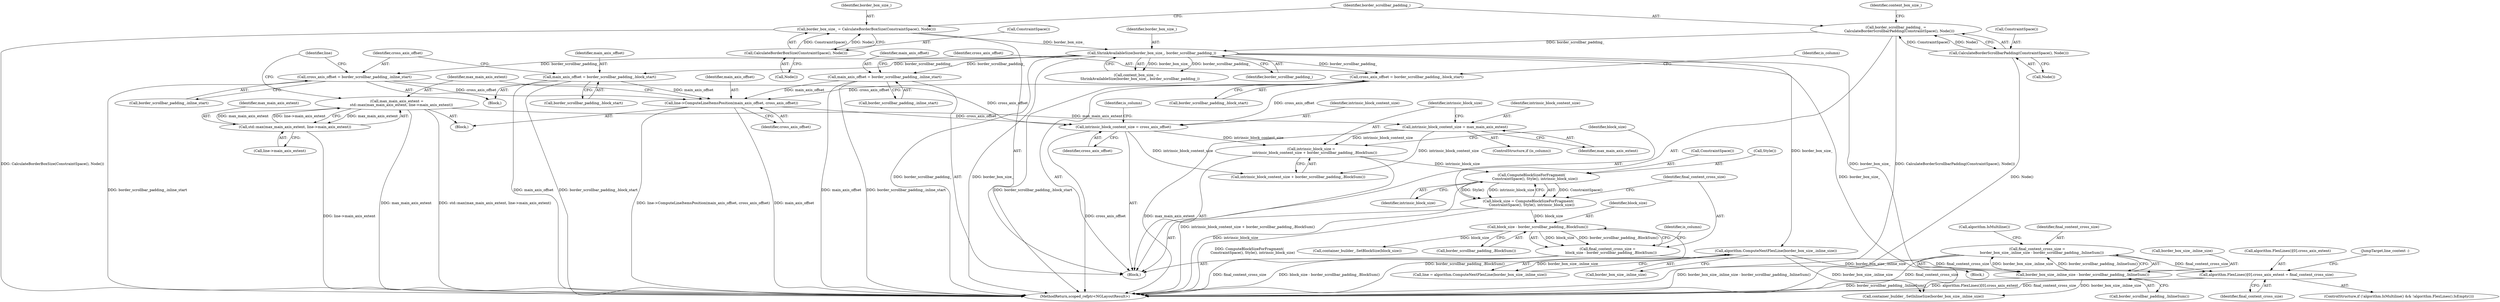 digraph "0_Chrome_69ec52bd0b32622770a25952386596ccb4ad6434@array" {
"1000524" [label="(Call,algorithm.FlexLines()[0].cross_axis_extent = final_content_cross_size)"];
"1000511" [label="(Call,final_content_cross_size =\n        border_box_size_.inline_size - border_scrollbar_padding_.InlineSum())"];
"1000513" [label="(Call,border_box_size_.inline_size - border_scrollbar_padding_.InlineSum())"];
"1000343" [label="(Call,algorithm.ComputeNextFlexLine(border_box_size_.inline_size))"];
"1000137" [label="(Call,ShrinkAvailableSize(border_box_size_, border_scrollbar_padding_))"];
"1000125" [label="(Call,border_box_size_ = CalculateBorderBoxSize(ConstraintSpace(), Node()))"];
"1000127" [label="(Call,CalculateBorderBoxSize(ConstraintSpace(), Node()))"];
"1000130" [label="(Call,border_scrollbar_padding_ =\n      CalculateBorderScrollbarPadding(ConstraintSpace(), Node()))"];
"1000132" [label="(Call,CalculateBorderScrollbarPadding(ConstraintSpace(), Node()))"];
"1000503" [label="(Call,final_content_cross_size =\n      block_size - border_scrollbar_padding_.BlockSum())"];
"1000505" [label="(Call,block_size - border_scrollbar_padding_.BlockSum())"];
"1000496" [label="(Call,block_size = ComputeBlockSizeForFragment(\n      ConstraintSpace(), Style(), intrinsic_block_size))"];
"1000498" [label="(Call,ComputeBlockSizeForFragment(\n      ConstraintSpace(), Style(), intrinsic_block_size))"];
"1000490" [label="(Call,intrinsic_block_size =\n      intrinsic_block_content_size + border_scrollbar_padding_.BlockSum())"];
"1000486" [label="(Call,intrinsic_block_content_size = max_main_axis_extent)"];
"1000473" [label="(Call,max_main_axis_extent =\n        std::max(max_main_axis_extent, line->main_axis_extent))"];
"1000475" [label="(Call,std::max(max_main_axis_extent, line->main_axis_extent))"];
"1000481" [label="(Call,intrinsic_block_content_size = cross_axis_offset)"];
"1000333" [label="(Call,cross_axis_offset = border_scrollbar_padding_.inline_start)"];
"1000470" [label="(Call,line->ComputeLineItemsPosition(main_axis_offset, cross_axis_offset))"];
"1000314" [label="(Call,main_axis_offset = border_scrollbar_padding_.inline_start)"];
"1000328" [label="(Call,main_axis_offset = border_scrollbar_padding_.block_start)"];
"1000320" [label="(Call,cross_axis_offset = border_scrollbar_padding_.block_start)"];
"1000133" [label="(Call,ConstraintSpace())"];
"1000596" [label="(Call,container_builder_.SetInlineSize(border_box_size_.inline_size))"];
"1000330" [label="(Call,border_scrollbar_padding_.block_start)"];
"1000496" [label="(Call,block_size = ComputeBlockSizeForFragment(\n      ConstraintSpace(), Style(), intrinsic_block_size))"];
"1000610" [label="(MethodReturn,scoped_refptr<NGLayoutResult>)"];
"1000488" [label="(Identifier,max_main_axis_extent)"];
"1000477" [label="(Call,line->main_axis_extent)"];
"1000137" [label="(Call,ShrinkAvailableSize(border_box_size_, border_scrollbar_padding_))"];
"1000128" [label="(Call,ConstraintSpace())"];
"1000491" [label="(Identifier,intrinsic_block_size)"];
"1000327" [label="(Block,)"];
"1000476" [label="(Identifier,max_main_axis_extent)"];
"1000517" [label="(Call,border_scrollbar_padding_.InlineSum())"];
"1000524" [label="(Call,algorithm.FlexLines()[0].cross_axis_extent = final_content_cross_size)"];
"1000499" [label="(Call,ConstraintSpace())"];
"1000321" [label="(Identifier,cross_axis_offset)"];
"1000329" [label="(Identifier,main_axis_offset)"];
"1000507" [label="(Call,border_scrollbar_padding_.BlockSum())"];
"1000134" [label="(Call,Node())"];
"1000525" [label="(Call,algorithm.FlexLines()[0].cross_axis_extent)"];
"1000509" [label="(Identifier,is_column)"];
"1000343" [label="(Call,algorithm.ComputeNextFlexLine(border_box_size_.inline_size))"];
"1000492" [label="(Call,intrinsic_block_content_size + border_scrollbar_padding_.BlockSum())"];
"1000342" [label="(Identifier,line)"];
"1000125" [label="(Call,border_box_size_ = CalculateBorderBoxSize(ConstraintSpace(), Node()))"];
"1000314" [label="(Call,main_axis_offset = border_scrollbar_padding_.inline_start)"];
"1000513" [label="(Call,border_box_size_.inline_size - border_scrollbar_padding_.InlineSum())"];
"1000333" [label="(Call,cross_axis_offset = border_scrollbar_padding_.inline_start)"];
"1000484" [label="(ControlStructure,if (is_column))"];
"1000514" [label="(Call,border_box_size_.inline_size)"];
"1000503" [label="(Call,final_content_cross_size =\n      block_size - border_scrollbar_padding_.BlockSum())"];
"1000521" [label="(Call,algorithm.IsMultiline())"];
"1000335" [label="(Call,border_scrollbar_padding_.inline_start)"];
"1000505" [label="(Call,block_size - border_scrollbar_padding_.BlockSum())"];
"1000315" [label="(Identifier,main_axis_offset)"];
"1000344" [label="(Call,border_box_size_.inline_size)"];
"1000129" [label="(Call,Node())"];
"1000531" [label="(JumpTarget,line_context :)"];
"1000138" [label="(Identifier,border_box_size_)"];
"1000485" [label="(Identifier,is_column)"];
"1000127" [label="(Call,CalculateBorderBoxSize(ConstraintSpace(), Node()))"];
"1000475" [label="(Call,std::max(max_main_axis_extent, line->main_axis_extent))"];
"1000341" [label="(Call,line = algorithm.ComputeNextFlexLine(border_box_size_.inline_size))"];
"1000510" [label="(Block,)"];
"1000130" [label="(Call,border_scrollbar_padding_ =\n      CalculateBorderScrollbarPadding(ConstraintSpace(), Node()))"];
"1000126" [label="(Identifier,border_box_size_)"];
"1000500" [label="(Call,Style())"];
"1000472" [label="(Identifier,cross_axis_offset)"];
"1000498" [label="(Call,ComputeBlockSizeForFragment(\n      ConstraintSpace(), Style(), intrinsic_block_size))"];
"1000328" [label="(Call,main_axis_offset = border_scrollbar_padding_.block_start)"];
"1000501" [label="(Identifier,intrinsic_block_size)"];
"1000487" [label="(Identifier,intrinsic_block_content_size)"];
"1000107" [label="(Block,)"];
"1000135" [label="(Call,content_box_size_ =\n      ShrinkAvailableSize(border_box_size_, border_scrollbar_padding_))"];
"1000139" [label="(Identifier,border_scrollbar_padding_)"];
"1000490" [label="(Call,intrinsic_block_size =\n      intrinsic_block_content_size + border_scrollbar_padding_.BlockSum())"];
"1000473" [label="(Call,max_main_axis_extent =\n        std::max(max_main_axis_extent, line->main_axis_extent))"];
"1000483" [label="(Identifier,cross_axis_offset)"];
"1000326" [label="(Identifier,is_column)"];
"1000518" [label="(ControlStructure,if (!algorithm.IsMultiline() && !algorithm.FlexLines().IsEmpty()))"];
"1000497" [label="(Identifier,block_size)"];
"1000482" [label="(Identifier,intrinsic_block_content_size)"];
"1000530" [label="(Identifier,final_content_cross_size)"];
"1000132" [label="(Call,CalculateBorderScrollbarPadding(ConstraintSpace(), Node()))"];
"1000504" [label="(Identifier,final_content_cross_size)"];
"1000511" [label="(Call,final_content_cross_size =\n        border_box_size_.inline_size - border_scrollbar_padding_.InlineSum())"];
"1000334" [label="(Identifier,cross_axis_offset)"];
"1000470" [label="(Call,line->ComputeLineItemsPosition(main_axis_offset, cross_axis_offset))"];
"1000506" [label="(Identifier,block_size)"];
"1000347" [label="(Block,)"];
"1000486" [label="(Call,intrinsic_block_content_size = max_main_axis_extent)"];
"1000474" [label="(Identifier,max_main_axis_extent)"];
"1000131" [label="(Identifier,border_scrollbar_padding_)"];
"1000594" [label="(Call,container_builder_.SetBlockSize(block_size))"];
"1000481" [label="(Call,intrinsic_block_content_size = cross_axis_offset)"];
"1000471" [label="(Identifier,main_axis_offset)"];
"1000512" [label="(Identifier,final_content_cross_size)"];
"1000316" [label="(Call,border_scrollbar_padding_.inline_start)"];
"1000322" [label="(Call,border_scrollbar_padding_.block_start)"];
"1000320" [label="(Call,cross_axis_offset = border_scrollbar_padding_.block_start)"];
"1000136" [label="(Identifier,content_box_size_)"];
"1000524" -> "1000518"  [label="AST: "];
"1000524" -> "1000530"  [label="CFG: "];
"1000525" -> "1000524"  [label="AST: "];
"1000530" -> "1000524"  [label="AST: "];
"1000531" -> "1000524"  [label="CFG: "];
"1000524" -> "1000610"  [label="DDG: algorithm.FlexLines()[0].cross_axis_extent"];
"1000524" -> "1000610"  [label="DDG: final_content_cross_size"];
"1000511" -> "1000524"  [label="DDG: final_content_cross_size"];
"1000503" -> "1000524"  [label="DDG: final_content_cross_size"];
"1000511" -> "1000510"  [label="AST: "];
"1000511" -> "1000513"  [label="CFG: "];
"1000512" -> "1000511"  [label="AST: "];
"1000513" -> "1000511"  [label="AST: "];
"1000521" -> "1000511"  [label="CFG: "];
"1000511" -> "1000610"  [label="DDG: border_box_size_.inline_size - border_scrollbar_padding_.InlineSum()"];
"1000511" -> "1000610"  [label="DDG: final_content_cross_size"];
"1000513" -> "1000511"  [label="DDG: border_box_size_.inline_size"];
"1000513" -> "1000511"  [label="DDG: border_scrollbar_padding_.InlineSum()"];
"1000513" -> "1000517"  [label="CFG: "];
"1000514" -> "1000513"  [label="AST: "];
"1000517" -> "1000513"  [label="AST: "];
"1000513" -> "1000610"  [label="DDG: border_scrollbar_padding_.InlineSum()"];
"1000343" -> "1000513"  [label="DDG: border_box_size_.inline_size"];
"1000137" -> "1000513"  [label="DDG: border_box_size_"];
"1000513" -> "1000596"  [label="DDG: border_box_size_.inline_size"];
"1000343" -> "1000341"  [label="AST: "];
"1000343" -> "1000344"  [label="CFG: "];
"1000344" -> "1000343"  [label="AST: "];
"1000341" -> "1000343"  [label="CFG: "];
"1000343" -> "1000341"  [label="DDG: border_box_size_.inline_size"];
"1000137" -> "1000343"  [label="DDG: border_box_size_"];
"1000343" -> "1000596"  [label="DDG: border_box_size_.inline_size"];
"1000137" -> "1000135"  [label="AST: "];
"1000137" -> "1000139"  [label="CFG: "];
"1000138" -> "1000137"  [label="AST: "];
"1000139" -> "1000137"  [label="AST: "];
"1000135" -> "1000137"  [label="CFG: "];
"1000137" -> "1000610"  [label="DDG: border_scrollbar_padding_"];
"1000137" -> "1000610"  [label="DDG: border_box_size_"];
"1000137" -> "1000135"  [label="DDG: border_box_size_"];
"1000137" -> "1000135"  [label="DDG: border_scrollbar_padding_"];
"1000125" -> "1000137"  [label="DDG: border_box_size_"];
"1000130" -> "1000137"  [label="DDG: border_scrollbar_padding_"];
"1000137" -> "1000314"  [label="DDG: border_scrollbar_padding_"];
"1000137" -> "1000320"  [label="DDG: border_scrollbar_padding_"];
"1000137" -> "1000328"  [label="DDG: border_scrollbar_padding_"];
"1000137" -> "1000333"  [label="DDG: border_scrollbar_padding_"];
"1000137" -> "1000596"  [label="DDG: border_box_size_"];
"1000125" -> "1000107"  [label="AST: "];
"1000125" -> "1000127"  [label="CFG: "];
"1000126" -> "1000125"  [label="AST: "];
"1000127" -> "1000125"  [label="AST: "];
"1000131" -> "1000125"  [label="CFG: "];
"1000125" -> "1000610"  [label="DDG: CalculateBorderBoxSize(ConstraintSpace(), Node())"];
"1000127" -> "1000125"  [label="DDG: ConstraintSpace()"];
"1000127" -> "1000125"  [label="DDG: Node()"];
"1000127" -> "1000129"  [label="CFG: "];
"1000128" -> "1000127"  [label="AST: "];
"1000129" -> "1000127"  [label="AST: "];
"1000130" -> "1000107"  [label="AST: "];
"1000130" -> "1000132"  [label="CFG: "];
"1000131" -> "1000130"  [label="AST: "];
"1000132" -> "1000130"  [label="AST: "];
"1000136" -> "1000130"  [label="CFG: "];
"1000130" -> "1000610"  [label="DDG: CalculateBorderScrollbarPadding(ConstraintSpace(), Node())"];
"1000132" -> "1000130"  [label="DDG: ConstraintSpace()"];
"1000132" -> "1000130"  [label="DDG: Node()"];
"1000132" -> "1000134"  [label="CFG: "];
"1000133" -> "1000132"  [label="AST: "];
"1000134" -> "1000132"  [label="AST: "];
"1000132" -> "1000610"  [label="DDG: Node()"];
"1000503" -> "1000107"  [label="AST: "];
"1000503" -> "1000505"  [label="CFG: "];
"1000504" -> "1000503"  [label="AST: "];
"1000505" -> "1000503"  [label="AST: "];
"1000509" -> "1000503"  [label="CFG: "];
"1000503" -> "1000610"  [label="DDG: block_size - border_scrollbar_padding_.BlockSum()"];
"1000503" -> "1000610"  [label="DDG: final_content_cross_size"];
"1000505" -> "1000503"  [label="DDG: block_size"];
"1000505" -> "1000503"  [label="DDG: border_scrollbar_padding_.BlockSum()"];
"1000505" -> "1000507"  [label="CFG: "];
"1000506" -> "1000505"  [label="AST: "];
"1000507" -> "1000505"  [label="AST: "];
"1000505" -> "1000610"  [label="DDG: border_scrollbar_padding_.BlockSum()"];
"1000496" -> "1000505"  [label="DDG: block_size"];
"1000505" -> "1000594"  [label="DDG: block_size"];
"1000496" -> "1000107"  [label="AST: "];
"1000496" -> "1000498"  [label="CFG: "];
"1000497" -> "1000496"  [label="AST: "];
"1000498" -> "1000496"  [label="AST: "];
"1000504" -> "1000496"  [label="CFG: "];
"1000496" -> "1000610"  [label="DDG: ComputeBlockSizeForFragment(\n      ConstraintSpace(), Style(), intrinsic_block_size)"];
"1000498" -> "1000496"  [label="DDG: ConstraintSpace()"];
"1000498" -> "1000496"  [label="DDG: Style()"];
"1000498" -> "1000496"  [label="DDG: intrinsic_block_size"];
"1000498" -> "1000501"  [label="CFG: "];
"1000499" -> "1000498"  [label="AST: "];
"1000500" -> "1000498"  [label="AST: "];
"1000501" -> "1000498"  [label="AST: "];
"1000498" -> "1000610"  [label="DDG: intrinsic_block_size"];
"1000490" -> "1000498"  [label="DDG: intrinsic_block_size"];
"1000490" -> "1000107"  [label="AST: "];
"1000490" -> "1000492"  [label="CFG: "];
"1000491" -> "1000490"  [label="AST: "];
"1000492" -> "1000490"  [label="AST: "];
"1000497" -> "1000490"  [label="CFG: "];
"1000490" -> "1000610"  [label="DDG: intrinsic_block_content_size + border_scrollbar_padding_.BlockSum()"];
"1000486" -> "1000490"  [label="DDG: intrinsic_block_content_size"];
"1000481" -> "1000490"  [label="DDG: intrinsic_block_content_size"];
"1000486" -> "1000484"  [label="AST: "];
"1000486" -> "1000488"  [label="CFG: "];
"1000487" -> "1000486"  [label="AST: "];
"1000488" -> "1000486"  [label="AST: "];
"1000491" -> "1000486"  [label="CFG: "];
"1000486" -> "1000610"  [label="DDG: max_main_axis_extent"];
"1000473" -> "1000486"  [label="DDG: max_main_axis_extent"];
"1000486" -> "1000492"  [label="DDG: intrinsic_block_content_size"];
"1000473" -> "1000347"  [label="AST: "];
"1000473" -> "1000475"  [label="CFG: "];
"1000474" -> "1000473"  [label="AST: "];
"1000475" -> "1000473"  [label="AST: "];
"1000342" -> "1000473"  [label="CFG: "];
"1000473" -> "1000610"  [label="DDG: max_main_axis_extent"];
"1000473" -> "1000610"  [label="DDG: std::max(max_main_axis_extent, line->main_axis_extent)"];
"1000475" -> "1000473"  [label="DDG: max_main_axis_extent"];
"1000475" -> "1000473"  [label="DDG: line->main_axis_extent"];
"1000473" -> "1000475"  [label="DDG: max_main_axis_extent"];
"1000475" -> "1000477"  [label="CFG: "];
"1000476" -> "1000475"  [label="AST: "];
"1000477" -> "1000475"  [label="AST: "];
"1000475" -> "1000610"  [label="DDG: line->main_axis_extent"];
"1000481" -> "1000107"  [label="AST: "];
"1000481" -> "1000483"  [label="CFG: "];
"1000482" -> "1000481"  [label="AST: "];
"1000483" -> "1000481"  [label="AST: "];
"1000485" -> "1000481"  [label="CFG: "];
"1000481" -> "1000610"  [label="DDG: cross_axis_offset"];
"1000333" -> "1000481"  [label="DDG: cross_axis_offset"];
"1000470" -> "1000481"  [label="DDG: cross_axis_offset"];
"1000320" -> "1000481"  [label="DDG: cross_axis_offset"];
"1000481" -> "1000492"  [label="DDG: intrinsic_block_content_size"];
"1000333" -> "1000327"  [label="AST: "];
"1000333" -> "1000335"  [label="CFG: "];
"1000334" -> "1000333"  [label="AST: "];
"1000335" -> "1000333"  [label="AST: "];
"1000342" -> "1000333"  [label="CFG: "];
"1000333" -> "1000610"  [label="DDG: border_scrollbar_padding_.inline_start"];
"1000333" -> "1000470"  [label="DDG: cross_axis_offset"];
"1000470" -> "1000347"  [label="AST: "];
"1000470" -> "1000472"  [label="CFG: "];
"1000471" -> "1000470"  [label="AST: "];
"1000472" -> "1000470"  [label="AST: "];
"1000474" -> "1000470"  [label="CFG: "];
"1000470" -> "1000610"  [label="DDG: main_axis_offset"];
"1000470" -> "1000610"  [label="DDG: line->ComputeLineItemsPosition(main_axis_offset, cross_axis_offset)"];
"1000314" -> "1000470"  [label="DDG: main_axis_offset"];
"1000328" -> "1000470"  [label="DDG: main_axis_offset"];
"1000320" -> "1000470"  [label="DDG: cross_axis_offset"];
"1000314" -> "1000107"  [label="AST: "];
"1000314" -> "1000316"  [label="CFG: "];
"1000315" -> "1000314"  [label="AST: "];
"1000316" -> "1000314"  [label="AST: "];
"1000321" -> "1000314"  [label="CFG: "];
"1000314" -> "1000610"  [label="DDG: main_axis_offset"];
"1000314" -> "1000610"  [label="DDG: border_scrollbar_padding_.inline_start"];
"1000328" -> "1000327"  [label="AST: "];
"1000328" -> "1000330"  [label="CFG: "];
"1000329" -> "1000328"  [label="AST: "];
"1000330" -> "1000328"  [label="AST: "];
"1000334" -> "1000328"  [label="CFG: "];
"1000328" -> "1000610"  [label="DDG: main_axis_offset"];
"1000328" -> "1000610"  [label="DDG: border_scrollbar_padding_.block_start"];
"1000320" -> "1000107"  [label="AST: "];
"1000320" -> "1000322"  [label="CFG: "];
"1000321" -> "1000320"  [label="AST: "];
"1000322" -> "1000320"  [label="AST: "];
"1000326" -> "1000320"  [label="CFG: "];
"1000320" -> "1000610"  [label="DDG: border_scrollbar_padding_.block_start"];
}
